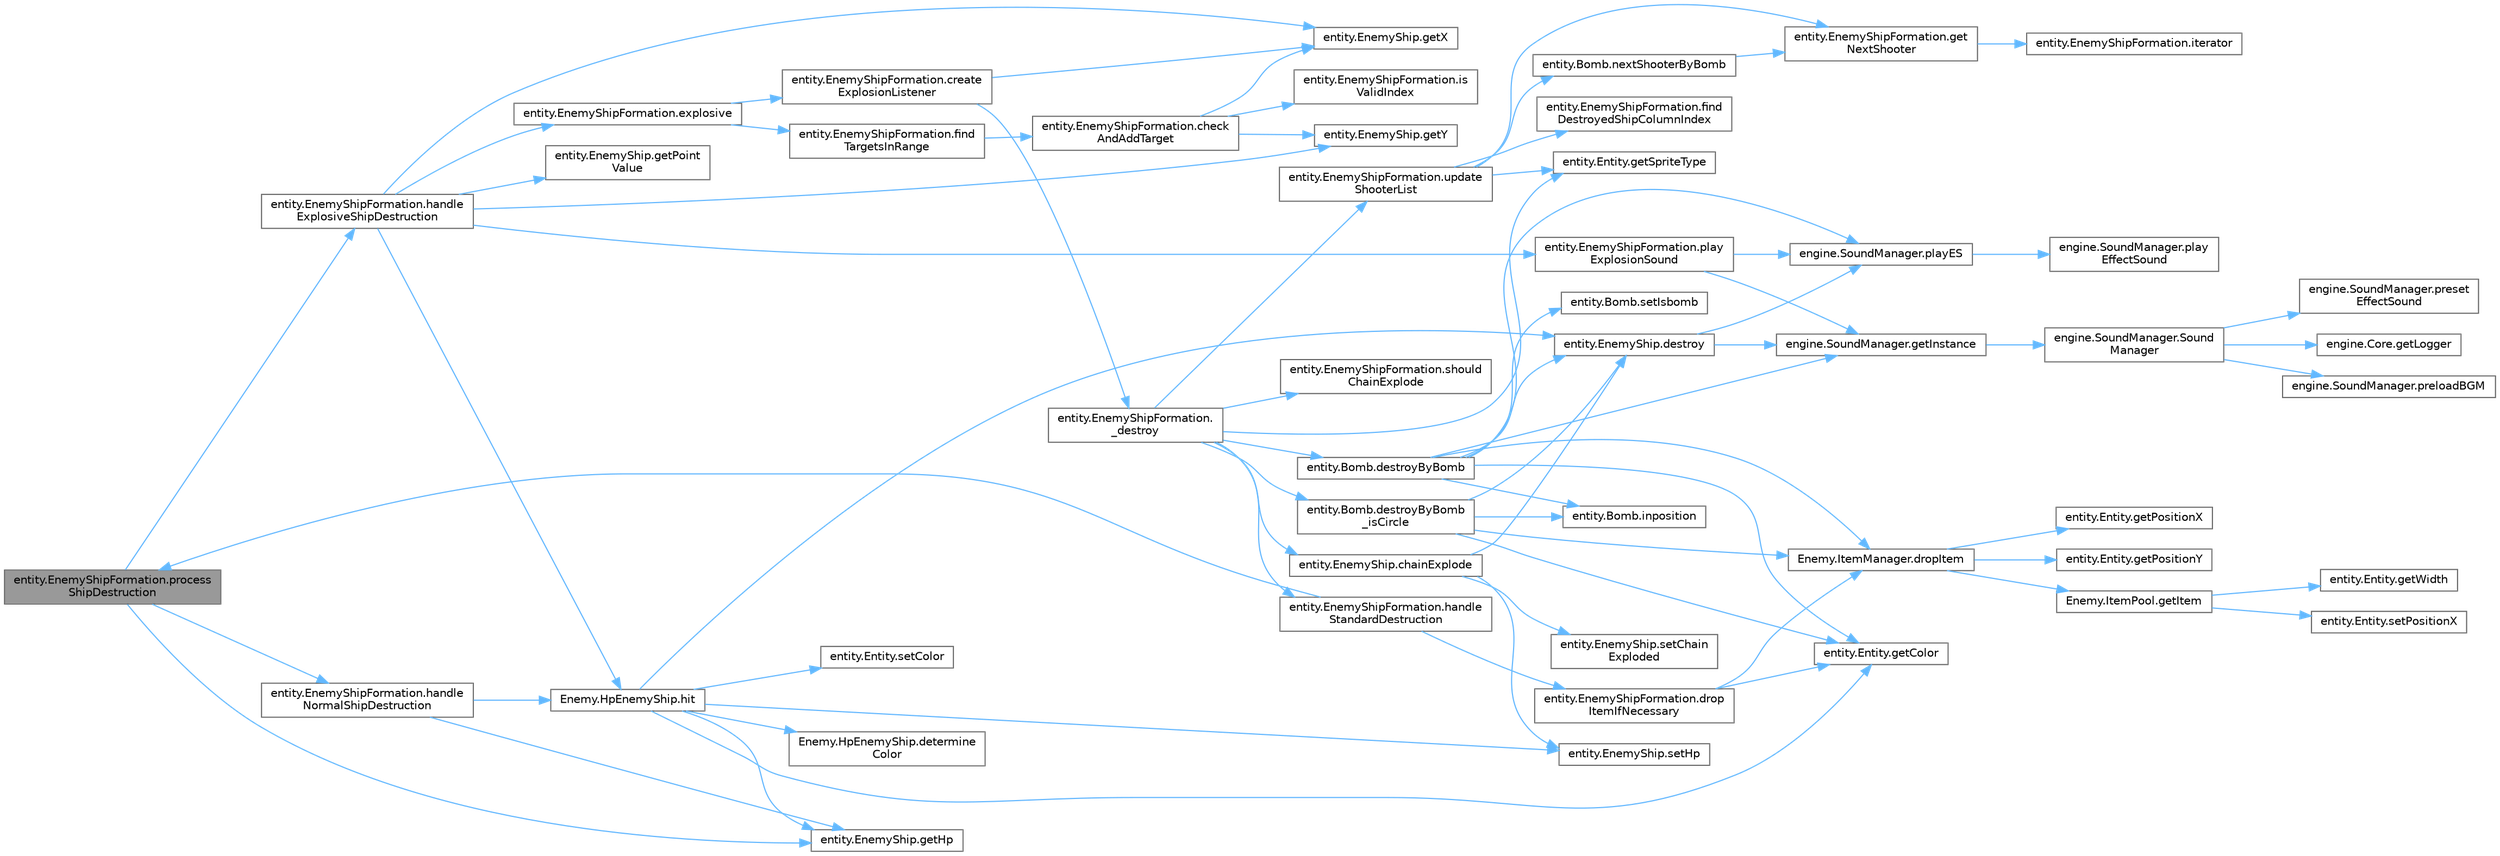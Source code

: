 digraph "entity.EnemyShipFormation.processShipDestruction"
{
 // LATEX_PDF_SIZE
  bgcolor="transparent";
  edge [fontname=Helvetica,fontsize=10,labelfontname=Helvetica,labelfontsize=10];
  node [fontname=Helvetica,fontsize=10,shape=box,height=0.2,width=0.4];
  rankdir="LR";
  Node1 [id="Node000001",label="entity.EnemyShipFormation.process\lShipDestruction",height=0.2,width=0.4,color="gray40", fillcolor="grey60", style="filled", fontcolor="black",tooltip=" "];
  Node1 -> Node2 [id="edge1_Node000001_Node000002",color="steelblue1",style="solid",tooltip=" "];
  Node2 [id="Node000002",label="entity.EnemyShip.getHp",height=0.2,width=0.4,color="grey40", fillcolor="white", style="filled",URL="$classentity_1_1_enemy_ship.html#a5fca26ddb9abd05e2d367e9a0f5b8e5e",tooltip="Getter for the Hp of this Enemy ship."];
  Node1 -> Node3 [id="edge2_Node000001_Node000003",color="steelblue1",style="solid",tooltip=" "];
  Node3 [id="Node000003",label="entity.EnemyShipFormation.handle\lExplosiveShipDestruction",height=0.2,width=0.4,color="grey40", fillcolor="white", style="filled",URL="$classentity_1_1_enemy_ship_formation.html#a695de08faa9695c26d2f8f2d1d491560",tooltip=" "];
  Node3 -> Node4 [id="edge3_Node000003_Node000004",color="steelblue1",style="solid",tooltip=" "];
  Node4 [id="Node000004",label="entity.EnemyShipFormation.explosive",height=0.2,width=0.4,color="grey40", fillcolor="white", style="filled",URL="$classentity_1_1_enemy_ship_formation.html#ad8676ce8b832d61f3b7d9c0989cb1e97",tooltip="A function that explosive up, down, left, and right when an explosive EnemyShip dies."];
  Node4 -> Node5 [id="edge4_Node000004_Node000005",color="steelblue1",style="solid",tooltip=" "];
  Node5 [id="Node000005",label="entity.EnemyShipFormation.create\lExplosionListener",height=0.2,width=0.4,color="grey40", fillcolor="white", style="filled",URL="$classentity_1_1_enemy_ship_formation.html#a3c917e5861e940e183419ec3356fa2d3",tooltip=" "];
  Node5 -> Node6 [id="edge5_Node000005_Node000006",color="steelblue1",style="solid",tooltip=" "];
  Node6 [id="Node000006",label="entity.EnemyShipFormation.\l_destroy",height=0.2,width=0.4,color="grey40", fillcolor="white", style="filled",URL="$classentity_1_1_enemy_ship_formation.html#aaf51727a5bd3b68f8fb8523d4b7bf3ea",tooltip="When EnemyShip is hit, its HP decrease by 1, and if the HP reaches 0, the ship is destroyed."];
  Node6 -> Node7 [id="edge6_Node000006_Node000007",color="steelblue1",style="solid",tooltip=" "];
  Node7 [id="Node000007",label="entity.EnemyShip.chainExplode",height=0.2,width=0.4,color="grey40", fillcolor="white", style="filled",URL="$classentity_1_1_enemy_ship.html#ae47b2ffda8233c5d5a0f0ba9de608264",tooltip="Destroys ship, causing a chain explode."];
  Node7 -> Node8 [id="edge7_Node000007_Node000008",color="steelblue1",style="solid",tooltip=" "];
  Node8 [id="Node000008",label="entity.EnemyShip.destroy",height=0.2,width=0.4,color="grey40", fillcolor="white", style="filled",URL="$classentity_1_1_enemy_ship.html#a64297ffda858a49a7f3cb2ddde1c36b6",tooltip="Destroys the ship, causing an explosion."];
  Node8 -> Node9 [id="edge8_Node000008_Node000009",color="steelblue1",style="solid",tooltip=" "];
  Node9 [id="Node000009",label="engine.SoundManager.getInstance",height=0.2,width=0.4,color="grey40", fillcolor="white", style="filled",URL="$classengine_1_1_sound_manager.html#a4e6f0b41bd8568517ad66a9407a77fea",tooltip=" "];
  Node9 -> Node10 [id="edge9_Node000009_Node000010",color="steelblue1",style="solid",tooltip=" "];
  Node10 [id="Node000010",label="engine.SoundManager.Sound\lManager",height=0.2,width=0.4,color="grey40", fillcolor="white", style="filled",URL="$classengine_1_1_sound_manager.html#a18b0e843467737587e1ce3f2d844f4f9",tooltip="Code Description Base: BGM files are stored in res/sound/BGM ES files are stored in res/sound/ES,..."];
  Node10 -> Node11 [id="edge10_Node000010_Node000011",color="steelblue1",style="solid",tooltip=" "];
  Node11 [id="Node000011",label="engine.Core.getLogger",height=0.2,width=0.4,color="grey40", fillcolor="white", style="filled",URL="$classengine_1_1_core.html#a89349dea52049be064320358db9412a2",tooltip="Controls access to the logger."];
  Node10 -> Node12 [id="edge11_Node000010_Node000012",color="steelblue1",style="solid",tooltip=" "];
  Node12 [id="Node000012",label="engine.SoundManager.preloadBGM",height=0.2,width=0.4,color="grey40", fillcolor="white", style="filled",URL="$classengine_1_1_sound_manager.html#a6bcd9eaf792c1b87b19a6f6f37f9c4cb",tooltip=" "];
  Node10 -> Node13 [id="edge12_Node000010_Node000013",color="steelblue1",style="solid",tooltip=" "];
  Node13 [id="Node000013",label="engine.SoundManager.preset\lEffectSound",height=0.2,width=0.4,color="grey40", fillcolor="white", style="filled",URL="$classengine_1_1_sound_manager.html#af26c2bfcdc62884f2f9bc521b437905f",tooltip=" "];
  Node8 -> Node14 [id="edge13_Node000008_Node000014",color="steelblue1",style="solid",tooltip=" "];
  Node14 [id="Node000014",label="engine.SoundManager.playES",height=0.2,width=0.4,color="grey40", fillcolor="white", style="filled",URL="$classengine_1_1_sound_manager.html#af326739e7c567da7bedf9a07eff7e232",tooltip=" "];
  Node14 -> Node15 [id="edge14_Node000014_Node000015",color="steelblue1",style="solid",tooltip=" "];
  Node15 [id="Node000015",label="engine.SoundManager.play\lEffectSound",height=0.2,width=0.4,color="grey40", fillcolor="white", style="filled",URL="$classengine_1_1_sound_manager.html#aff8a50dd8c931099450db7066e6a360e",tooltip=" "];
  Node7 -> Node16 [id="edge15_Node000007_Node000016",color="steelblue1",style="solid",tooltip=" "];
  Node16 [id="Node000016",label="entity.EnemyShip.setChain\lExploded",height=0.2,width=0.4,color="grey40", fillcolor="white", style="filled",URL="$classentity_1_1_enemy_ship.html#a794bd95c39984a70314dbe0adeb33706",tooltip="Setter for enemy ship's isChainExploded to false."];
  Node7 -> Node17 [id="edge16_Node000007_Node000017",color="steelblue1",style="solid",tooltip=" "];
  Node17 [id="Node000017",label="entity.EnemyShip.setHp",height=0.2,width=0.4,color="grey40", fillcolor="white", style="filled",URL="$classentity_1_1_enemy_ship.html#ac3c87681ebf8d4fd9b4641b063b0d88b",tooltip="Setter for the Hp of the Enemy ship."];
  Node6 -> Node18 [id="edge17_Node000006_Node000018",color="steelblue1",style="solid",tooltip=" "];
  Node18 [id="Node000018",label="entity.Bomb.destroyByBomb",height=0.2,width=0.4,color="grey40", fillcolor="white", style="filled",URL="$classentity_1_1_bomb.html#af1efba260e80c0e811e99f3326b3ca3e",tooltip=" "];
  Node18 -> Node8 [id="edge18_Node000018_Node000008",color="steelblue1",style="solid",tooltip=" "];
  Node18 -> Node19 [id="edge19_Node000018_Node000019",color="steelblue1",style="solid",tooltip=" "];
  Node19 [id="Node000019",label="Enemy.ItemManager.dropItem",height=0.2,width=0.4,color="grey40", fillcolor="white", style="filled",URL="$class_enemy_1_1_item_manager.html#aab357bd87102d8477d909ad527f3563a",tooltip=" "];
  Node19 -> Node20 [id="edge20_Node000019_Node000020",color="steelblue1",style="solid",tooltip=" "];
  Node20 [id="Node000020",label="Enemy.ItemPool.getItem",height=0.2,width=0.4,color="grey40", fillcolor="white", style="filled",URL="$class_enemy_1_1_item_pool.html#a137f799e5f461caed45ef95615d32258",tooltip=" "];
  Node20 -> Node21 [id="edge21_Node000020_Node000021",color="steelblue1",style="solid",tooltip=" "];
  Node21 [id="Node000021",label="entity.Entity.getWidth",height=0.2,width=0.4,color="grey40", fillcolor="white", style="filled",URL="$classentity_1_1_entity.html#a9eed63b7e9308461e1af62cabcbe0219",tooltip="Getter for the width of the image associated to the entity."];
  Node20 -> Node22 [id="edge22_Node000020_Node000022",color="steelblue1",style="solid",tooltip=" "];
  Node22 [id="Node000022",label="entity.Entity.setPositionX",height=0.2,width=0.4,color="grey40", fillcolor="white", style="filled",URL="$classentity_1_1_entity.html#a34b1106b5fc108c72ce6083d913e42ed",tooltip="Setter for the X axis position of the entity."];
  Node19 -> Node23 [id="edge23_Node000019_Node000023",color="steelblue1",style="solid",tooltip=" "];
  Node23 [id="Node000023",label="entity.Entity.getPositionX",height=0.2,width=0.4,color="grey40", fillcolor="white", style="filled",URL="$classentity_1_1_entity.html#aade70f342a09b3c37b7f40d17db45983",tooltip="Getter for the X axis position of the entity."];
  Node19 -> Node24 [id="edge24_Node000019_Node000024",color="steelblue1",style="solid",tooltip=" "];
  Node24 [id="Node000024",label="entity.Entity.getPositionY",height=0.2,width=0.4,color="grey40", fillcolor="white", style="filled",URL="$classentity_1_1_entity.html#afdcbb4ca073d5a81b37ed096ac85f5ef",tooltip="Getter for the Y axis position of the entity."];
  Node18 -> Node25 [id="edge25_Node000018_Node000025",color="steelblue1",style="solid",tooltip=" "];
  Node25 [id="Node000025",label="entity.Entity.getColor",height=0.2,width=0.4,color="grey40", fillcolor="white", style="filled",URL="$classentity_1_1_entity.html#a3016a1d6a74d9a823feaf4cb0b537ef5",tooltip="Getter for the color of the entity."];
  Node18 -> Node9 [id="edge26_Node000018_Node000009",color="steelblue1",style="solid",tooltip=" "];
  Node18 -> Node26 [id="edge27_Node000018_Node000026",color="steelblue1",style="solid",tooltip=" "];
  Node26 [id="Node000026",label="entity.Bomb.inposition",height=0.2,width=0.4,color="grey40", fillcolor="white", style="filled",URL="$classentity_1_1_bomb.html#a2c2aa214e3e9ff188fbb73e4185d6702",tooltip=" "];
  Node18 -> Node14 [id="edge28_Node000018_Node000014",color="steelblue1",style="solid",tooltip=" "];
  Node18 -> Node27 [id="edge29_Node000018_Node000027",color="steelblue1",style="solid",tooltip=" "];
  Node27 [id="Node000027",label="entity.Bomb.setIsbomb",height=0.2,width=0.4,color="grey40", fillcolor="white", style="filled",URL="$classentity_1_1_bomb.html#a2e4fa892a2819d71344776f770ef0e38",tooltip=" "];
  Node6 -> Node28 [id="edge30_Node000006_Node000028",color="steelblue1",style="solid",tooltip=" "];
  Node28 [id="Node000028",label="entity.Bomb.destroyByBomb\l_isCircle",height=0.2,width=0.4,color="grey40", fillcolor="white", style="filled",URL="$classentity_1_1_bomb.html#a145812b545b1662e338831889f667d22",tooltip=" "];
  Node28 -> Node8 [id="edge31_Node000028_Node000008",color="steelblue1",style="solid",tooltip=" "];
  Node28 -> Node19 [id="edge32_Node000028_Node000019",color="steelblue1",style="solid",tooltip=" "];
  Node28 -> Node25 [id="edge33_Node000028_Node000025",color="steelblue1",style="solid",tooltip=" "];
  Node28 -> Node26 [id="edge34_Node000028_Node000026",color="steelblue1",style="solid",tooltip=" "];
  Node6 -> Node29 [id="edge35_Node000006_Node000029",color="steelblue1",style="solid",tooltip=" "];
  Node29 [id="Node000029",label="entity.Entity.getSpriteType",height=0.2,width=0.4,color="grey40", fillcolor="white", style="filled",URL="$classentity_1_1_entity.html#a452a38bd56f97c7c29bb84c80a876f42",tooltip="Getter for the sprite that the entity will be drawn as."];
  Node6 -> Node30 [id="edge36_Node000006_Node000030",color="steelblue1",style="solid",tooltip=" "];
  Node30 [id="Node000030",label="entity.EnemyShipFormation.handle\lStandardDestruction",height=0.2,width=0.4,color="grey40", fillcolor="white", style="filled",URL="$classentity_1_1_enemy_ship_formation.html#ace75d4809eb81b70b9b4d076937867e5",tooltip=" "];
  Node30 -> Node31 [id="edge37_Node000030_Node000031",color="steelblue1",style="solid",tooltip=" "];
  Node31 [id="Node000031",label="entity.EnemyShipFormation.drop\lItemIfNecessary",height=0.2,width=0.4,color="grey40", fillcolor="white", style="filled",URL="$classentity_1_1_enemy_ship_formation.html#ade44f4120593e0451f891cad53816d87",tooltip=" "];
  Node31 -> Node19 [id="edge38_Node000031_Node000019",color="steelblue1",style="solid",tooltip=" "];
  Node31 -> Node25 [id="edge39_Node000031_Node000025",color="steelblue1",style="solid",tooltip=" "];
  Node30 -> Node1 [id="edge40_Node000030_Node000001",color="steelblue1",style="solid",tooltip=" "];
  Node6 -> Node32 [id="edge41_Node000006_Node000032",color="steelblue1",style="solid",tooltip=" "];
  Node32 [id="Node000032",label="entity.EnemyShipFormation.should\lChainExplode",height=0.2,width=0.4,color="grey40", fillcolor="white", style="filled",URL="$classentity_1_1_enemy_ship_formation.html#a99ea46508547dedf77bb05c3e13d5edc",tooltip=" "];
  Node6 -> Node33 [id="edge42_Node000006_Node000033",color="steelblue1",style="solid",tooltip=" "];
  Node33 [id="Node000033",label="entity.EnemyShipFormation.update\lShooterList",height=0.2,width=0.4,color="grey40", fillcolor="white", style="filled",URL="$classentity_1_1_enemy_ship_formation.html#a9e4f09149c20b045c13700323651c77e",tooltip=" "];
  Node33 -> Node34 [id="edge43_Node000033_Node000034",color="steelblue1",style="solid",tooltip=" "];
  Node34 [id="Node000034",label="entity.EnemyShipFormation.find\lDestroyedShipColumnIndex",height=0.2,width=0.4,color="grey40", fillcolor="white", style="filled",URL="$classentity_1_1_enemy_ship_formation.html#a1d24270da038a42c4c2cf2bd85292cc0",tooltip=" "];
  Node33 -> Node35 [id="edge44_Node000033_Node000035",color="steelblue1",style="solid",tooltip=" "];
  Node35 [id="Node000035",label="entity.EnemyShipFormation.get\lNextShooter",height=0.2,width=0.4,color="grey40", fillcolor="white", style="filled",URL="$classentity_1_1_enemy_ship_formation.html#ae9631df79492b59515beac0bd3163f9d",tooltip="Gets the ship on a given column that will be in charge of shooting."];
  Node35 -> Node36 [id="edge45_Node000035_Node000036",color="steelblue1",style="solid",tooltip=" "];
  Node36 [id="Node000036",label="entity.EnemyShipFormation.iterator",height=0.2,width=0.4,color="grey40", fillcolor="white", style="filled",URL="$classentity_1_1_enemy_ship_formation.html#ae3846c622e67a11e12ba8bfe2cbf31fe",tooltip="Returns an iterator over the ships in the formation."];
  Node33 -> Node29 [id="edge46_Node000033_Node000029",color="steelblue1",style="solid",tooltip=" "];
  Node33 -> Node37 [id="edge47_Node000033_Node000037",color="steelblue1",style="solid",tooltip=" "];
  Node37 [id="Node000037",label="entity.Bomb.nextShooterByBomb",height=0.2,width=0.4,color="grey40", fillcolor="white", style="filled",URL="$classentity_1_1_bomb.html#a2d12331bb57c57e906a1abbccac5eeda",tooltip=" "];
  Node37 -> Node35 [id="edge48_Node000037_Node000035",color="steelblue1",style="solid",tooltip=" "];
  Node5 -> Node38 [id="edge49_Node000005_Node000038",color="steelblue1",style="solid",tooltip=" "];
  Node38 [id="Node000038",label="entity.EnemyShip.getX",height=0.2,width=0.4,color="grey40", fillcolor="white", style="filled",URL="$classentity_1_1_enemy_ship.html#a370800097669d1fea7604d09a19058ad",tooltip="Getter for the Initial x-coordinate of this EnemyShip."];
  Node4 -> Node39 [id="edge50_Node000004_Node000039",color="steelblue1",style="solid",tooltip=" "];
  Node39 [id="Node000039",label="entity.EnemyShipFormation.find\lTargetsInRange",height=0.2,width=0.4,color="grey40", fillcolor="white", style="filled",URL="$classentity_1_1_enemy_ship_formation.html#a904c1e233a043db3cb148453114b332f",tooltip=" "];
  Node39 -> Node40 [id="edge51_Node000039_Node000040",color="steelblue1",style="solid",tooltip=" "];
  Node40 [id="Node000040",label="entity.EnemyShipFormation.check\lAndAddTarget",height=0.2,width=0.4,color="grey40", fillcolor="white", style="filled",URL="$classentity_1_1_enemy_ship_formation.html#aef8ac8fa91fd51417fdd9462b64049f5",tooltip=" "];
  Node40 -> Node38 [id="edge52_Node000040_Node000038",color="steelblue1",style="solid",tooltip=" "];
  Node40 -> Node41 [id="edge53_Node000040_Node000041",color="steelblue1",style="solid",tooltip=" "];
  Node41 [id="Node000041",label="entity.EnemyShip.getY",height=0.2,width=0.4,color="grey40", fillcolor="white", style="filled",URL="$classentity_1_1_enemy_ship.html#a28edf6400f1cc93cde71d035fc8467bc",tooltip="Getter for the Initial y-coordinate of this EnemyShip."];
  Node40 -> Node42 [id="edge54_Node000040_Node000042",color="steelblue1",style="solid",tooltip=" "];
  Node42 [id="Node000042",label="entity.EnemyShipFormation.is\lValidIndex",height=0.2,width=0.4,color="grey40", fillcolor="white", style="filled",URL="$classentity_1_1_enemy_ship_formation.html#a706d12b166bf8a052b019719d59f5d5c",tooltip=" "];
  Node3 -> Node43 [id="edge55_Node000003_Node000043",color="steelblue1",style="solid",tooltip=" "];
  Node43 [id="Node000043",label="entity.EnemyShip.getPoint\lValue",height=0.2,width=0.4,color="grey40", fillcolor="white", style="filled",URL="$classentity_1_1_enemy_ship.html#ada16aeee2f6d94e63efb5f33e78ba9b6",tooltip="Getter for the score bonus if this ship is destroyed."];
  Node3 -> Node38 [id="edge56_Node000003_Node000038",color="steelblue1",style="solid",tooltip=" "];
  Node3 -> Node41 [id="edge57_Node000003_Node000041",color="steelblue1",style="solid",tooltip=" "];
  Node3 -> Node44 [id="edge58_Node000003_Node000044",color="steelblue1",style="solid",tooltip=" "];
  Node44 [id="Node000044",label="Enemy.HpEnemyShip.hit",height=0.2,width=0.4,color="grey40", fillcolor="white", style="filled",URL="$class_enemy_1_1_hp_enemy_ship.html#a07c30d46d1490fddfbc87aabdf15a835",tooltip="When the EnemyShip is hit and its hp reaches 0, destroy the ship."];
  Node44 -> Node8 [id="edge59_Node000044_Node000008",color="steelblue1",style="solid",tooltip=" "];
  Node44 -> Node45 [id="edge60_Node000044_Node000045",color="steelblue1",style="solid",tooltip=" "];
  Node45 [id="Node000045",label="Enemy.HpEnemyShip.determine\lColor",height=0.2,width=0.4,color="grey40", fillcolor="white", style="filled",URL="$class_enemy_1_1_hp_enemy_ship.html#a913bb55279ee2d216896db8b883d5797",tooltip="Determine the color of the ship according to hp."];
  Node44 -> Node25 [id="edge61_Node000044_Node000025",color="steelblue1",style="solid",tooltip=" "];
  Node44 -> Node2 [id="edge62_Node000044_Node000002",color="steelblue1",style="solid",tooltip=" "];
  Node44 -> Node46 [id="edge63_Node000044_Node000046",color="steelblue1",style="solid",tooltip=" "];
  Node46 [id="Node000046",label="entity.Entity.setColor",height=0.2,width=0.4,color="grey40", fillcolor="white", style="filled",URL="$classentity_1_1_entity.html#ad3c95a68bcededd6325adee1274560eb",tooltip="Setter for the X axis position of the entity."];
  Node44 -> Node17 [id="edge64_Node000044_Node000017",color="steelblue1",style="solid",tooltip=" "];
  Node3 -> Node47 [id="edge65_Node000003_Node000047",color="steelblue1",style="solid",tooltip=" "];
  Node47 [id="Node000047",label="entity.EnemyShipFormation.play\lExplosionSound",height=0.2,width=0.4,color="grey40", fillcolor="white", style="filled",URL="$classentity_1_1_enemy_ship_formation.html#a1fdfe251c7b640055b3769dad2c9ad4f",tooltip=" "];
  Node47 -> Node9 [id="edge66_Node000047_Node000009",color="steelblue1",style="solid",tooltip=" "];
  Node47 -> Node14 [id="edge67_Node000047_Node000014",color="steelblue1",style="solid",tooltip=" "];
  Node1 -> Node48 [id="edge68_Node000001_Node000048",color="steelblue1",style="solid",tooltip=" "];
  Node48 [id="Node000048",label="entity.EnemyShipFormation.handle\lNormalShipDestruction",height=0.2,width=0.4,color="grey40", fillcolor="white", style="filled",URL="$classentity_1_1_enemy_ship_formation.html#aae55bec682ecd1692c011a6a4cc23212",tooltip=" "];
  Node48 -> Node2 [id="edge69_Node000048_Node000002",color="steelblue1",style="solid",tooltip=" "];
  Node48 -> Node44 [id="edge70_Node000048_Node000044",color="steelblue1",style="solid",tooltip=" "];
}

